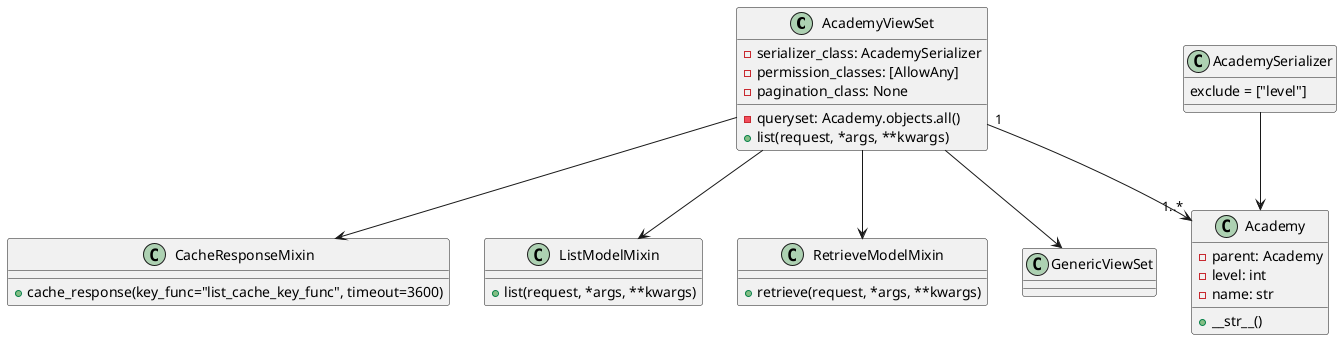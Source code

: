 @startuml

class AcademyViewSet {
  - queryset: Academy.objects.all()
  - serializer_class: AcademySerializer
  - permission_classes: [AllowAny]
  - pagination_class: None

  + list(request, *args, **kwargs)
}

class CacheResponseMixin {
  + cache_response(key_func="list_cache_key_func", timeout=3600)
}

class ListModelMixin {
  + list(request, *args, **kwargs)
}

class RetrieveModelMixin {
  + retrieve(request, *args, **kwargs)
}

class GenericViewSet {

}

class AcademySerializer {
  exclude = ["level"]
}

class Academy {
  - parent: Academy
  - level: int
  - name: str

  + __str__()
}

AcademyViewSet --> CacheResponseMixin
AcademyViewSet --> ListModelMixin
AcademyViewSet --> RetrieveModelMixin
AcademyViewSet --> GenericViewSet

AcademyViewSet "1" --> "1..*" Academy

AcademySerializer --> Academy

@enduml
